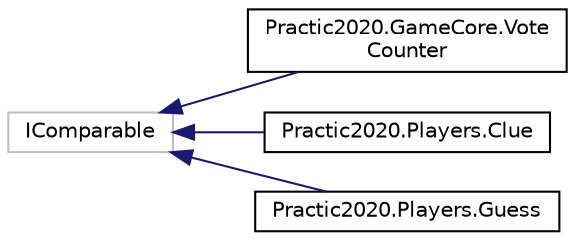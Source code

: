 digraph "Иерархия классов. Графический вид."
{
 // LATEX_PDF_SIZE
  edge [fontname="Helvetica",fontsize="10",labelfontname="Helvetica",labelfontsize="10"];
  node [fontname="Helvetica",fontsize="10",shape=record];
  rankdir="LR";
  Node18 [label="IComparable",height=0.2,width=0.4,color="grey75", fillcolor="white", style="filled",tooltip=" "];
  Node18 -> Node0 [dir="back",color="midnightblue",fontsize="10",style="solid",fontname="Helvetica"];
  Node0 [label="Practic2020.GameCore.Vote\lCounter",height=0.2,width=0.4,color="black", fillcolor="white", style="filled",URL="$class_practic2020_1_1_game_core_1_1_vote_counter.html",tooltip="класс счётчик - считает количество голосов отданых за каждую роль."];
  Node18 -> Node20 [dir="back",color="midnightblue",fontsize="10",style="solid",fontname="Helvetica"];
  Node20 [label="Practic2020.Players.Clue",height=0.2,width=0.4,color="black", fillcolor="white", style="filled",URL="$class_practic2020_1_1_players_1_1_clue.html",tooltip="Воспоминия о событиях в игре"];
  Node18 -> Node21 [dir="back",color="midnightblue",fontsize="10",style="solid",fontname="Helvetica"];
  Node21 [label="Practic2020.Players.Guess",height=0.2,width=0.4,color="black", fillcolor="white", style="filled",URL="$class_practic2020_1_1_players_1_1_guess.html",tooltip="догадка - упрощённая модель базового суждения игрока. Содержит информацию о том с какой вероятностью ..."];
}
